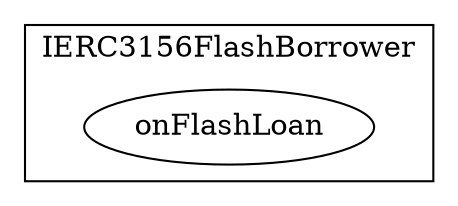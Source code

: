 strict digraph {
subgraph cluster_12232_IERC3156FlashBorrower {
label = "IERC3156FlashBorrower"
"12232_onFlashLoan" [label="onFlashLoan"]
}subgraph cluster_solidity {
label = "[Solidity]"
}
}